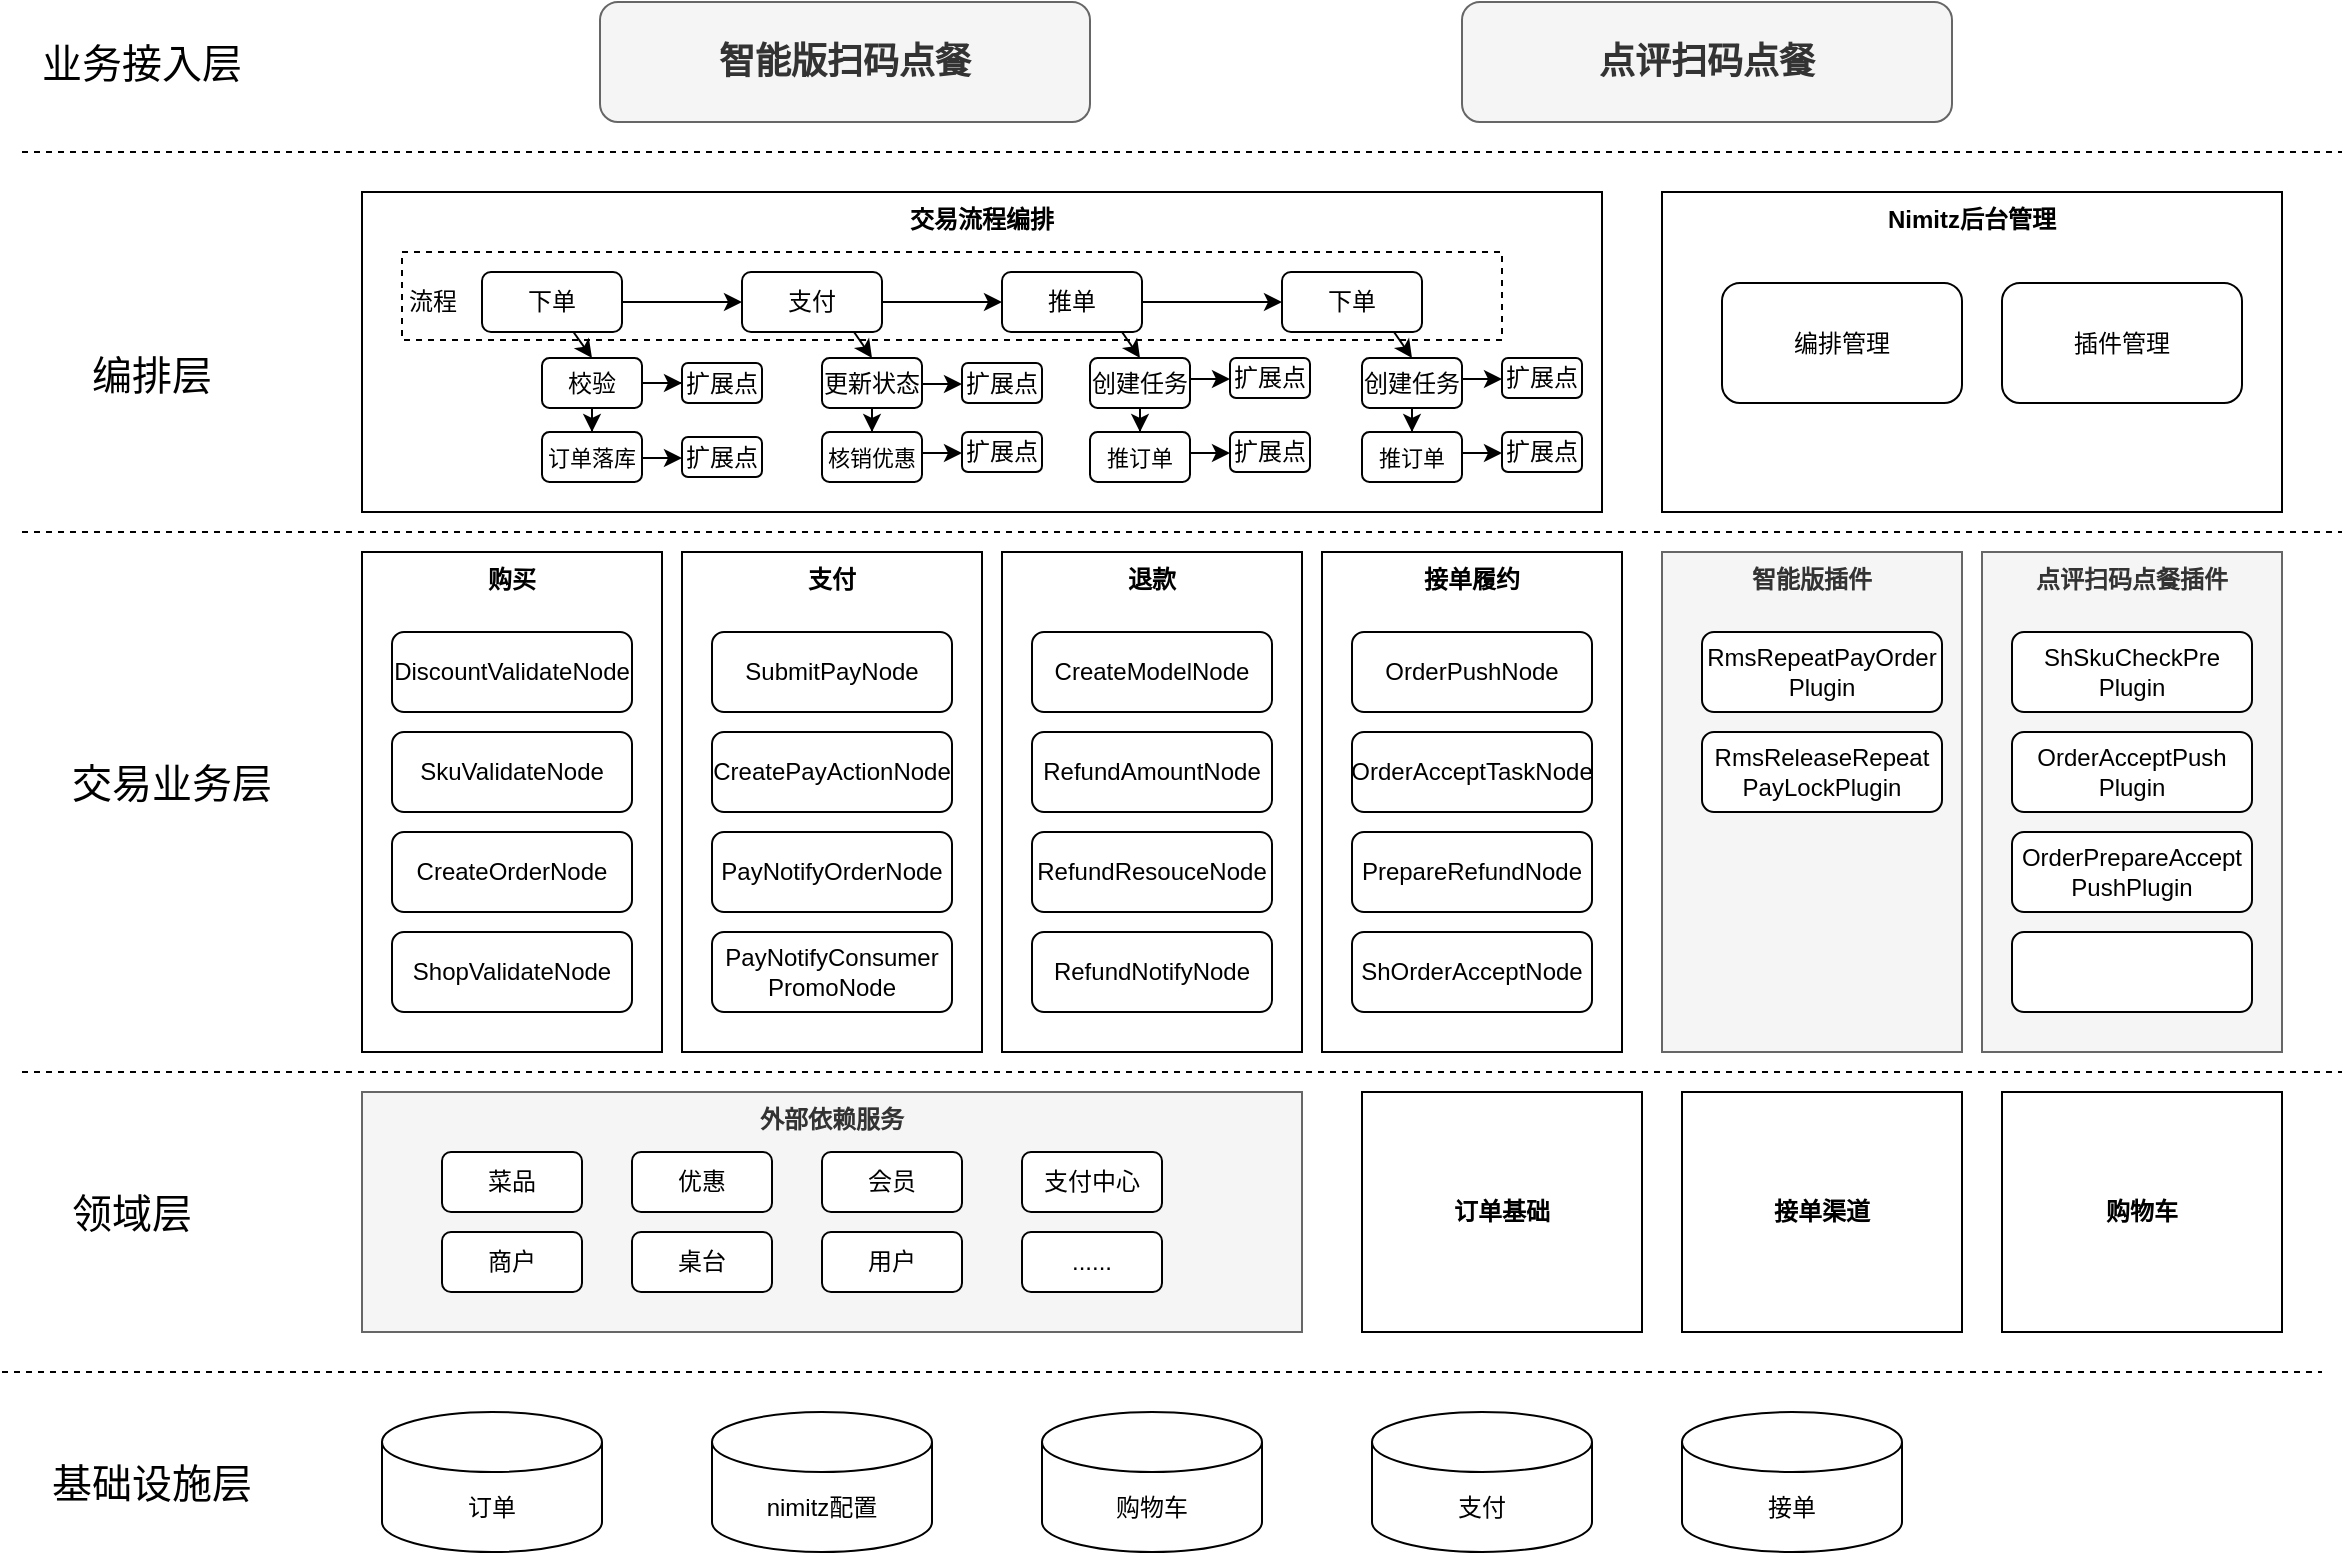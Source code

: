 <mxfile version="21.3.2" type="github">
  <diagram name="第 1 页" id="dyw8CjuS9mqPpPNSeeCG">
    <mxGraphModel dx="2476" dy="1133" grid="1" gridSize="10" guides="1" tooltips="1" connect="1" arrows="1" fold="1" page="1" pageScale="1" pageWidth="827" pageHeight="1169" math="0" shadow="0">
      <root>
        <mxCell id="0" />
        <mxCell id="1" parent="0" />
        <mxCell id="CUVC_leN8POWBYtPtf3m-1" value="交易流程编排" style="rounded=0;whiteSpace=wrap;html=1;verticalAlign=top;fontStyle=1" vertex="1" parent="1">
          <mxGeometry x="30" y="120" width="620" height="160" as="geometry" />
        </mxCell>
        <mxCell id="CUVC_leN8POWBYtPtf3m-43" value="" style="rounded=0;whiteSpace=wrap;html=1;dashed=1;" vertex="1" parent="1">
          <mxGeometry x="50" y="150" width="550" height="44" as="geometry" />
        </mxCell>
        <mxCell id="CUVC_leN8POWBYtPtf3m-2" value="Nimitz后台管理" style="rounded=0;whiteSpace=wrap;html=1;verticalAlign=top;fontStyle=1" vertex="1" parent="1">
          <mxGeometry x="680" y="120" width="310" height="160" as="geometry" />
        </mxCell>
        <mxCell id="CUVC_leN8POWBYtPtf3m-7" style="edgeStyle=orthogonalEdgeStyle;rounded=0;orthogonalLoop=1;jettySize=auto;html=1;entryX=0;entryY=0.5;entryDx=0;entryDy=0;" edge="1" parent="1" source="CUVC_leN8POWBYtPtf3m-3" target="CUVC_leN8POWBYtPtf3m-4">
          <mxGeometry relative="1" as="geometry" />
        </mxCell>
        <mxCell id="CUVC_leN8POWBYtPtf3m-12" style="rounded=0;orthogonalLoop=1;jettySize=auto;html=1;entryX=0.5;entryY=0;entryDx=0;entryDy=0;" edge="1" parent="1" source="CUVC_leN8POWBYtPtf3m-3" target="CUVC_leN8POWBYtPtf3m-10">
          <mxGeometry relative="1" as="geometry" />
        </mxCell>
        <mxCell id="CUVC_leN8POWBYtPtf3m-3" value="下单" style="rounded=1;whiteSpace=wrap;html=1;" vertex="1" parent="1">
          <mxGeometry x="90" y="160" width="70" height="30" as="geometry" />
        </mxCell>
        <mxCell id="CUVC_leN8POWBYtPtf3m-8" style="edgeStyle=orthogonalEdgeStyle;rounded=0;orthogonalLoop=1;jettySize=auto;html=1;entryX=0;entryY=0.5;entryDx=0;entryDy=0;" edge="1" parent="1" source="CUVC_leN8POWBYtPtf3m-4" target="CUVC_leN8POWBYtPtf3m-5">
          <mxGeometry relative="1" as="geometry" />
        </mxCell>
        <mxCell id="CUVC_leN8POWBYtPtf3m-4" value="支付" style="rounded=1;whiteSpace=wrap;html=1;" vertex="1" parent="1">
          <mxGeometry x="220" y="160" width="70" height="30" as="geometry" />
        </mxCell>
        <mxCell id="CUVC_leN8POWBYtPtf3m-9" style="edgeStyle=orthogonalEdgeStyle;rounded=0;orthogonalLoop=1;jettySize=auto;html=1;entryX=0;entryY=0.5;entryDx=0;entryDy=0;" edge="1" parent="1" source="CUVC_leN8POWBYtPtf3m-5" target="CUVC_leN8POWBYtPtf3m-6">
          <mxGeometry relative="1" as="geometry" />
        </mxCell>
        <mxCell id="CUVC_leN8POWBYtPtf3m-5" value="推单" style="rounded=1;whiteSpace=wrap;html=1;" vertex="1" parent="1">
          <mxGeometry x="350" y="160" width="70" height="30" as="geometry" />
        </mxCell>
        <mxCell id="CUVC_leN8POWBYtPtf3m-6" value="下单" style="rounded=1;whiteSpace=wrap;html=1;" vertex="1" parent="1">
          <mxGeometry x="490" y="160" width="70" height="30" as="geometry" />
        </mxCell>
        <mxCell id="CUVC_leN8POWBYtPtf3m-13" style="edgeStyle=orthogonalEdgeStyle;rounded=0;orthogonalLoop=1;jettySize=auto;html=1;entryX=0.5;entryY=0;entryDx=0;entryDy=0;" edge="1" parent="1" source="CUVC_leN8POWBYtPtf3m-10" target="CUVC_leN8POWBYtPtf3m-11">
          <mxGeometry relative="1" as="geometry" />
        </mxCell>
        <mxCell id="CUVC_leN8POWBYtPtf3m-24" style="edgeStyle=orthogonalEdgeStyle;rounded=0;orthogonalLoop=1;jettySize=auto;html=1;" edge="1" parent="1" source="CUVC_leN8POWBYtPtf3m-10" target="CUVC_leN8POWBYtPtf3m-23">
          <mxGeometry relative="1" as="geometry" />
        </mxCell>
        <mxCell id="CUVC_leN8POWBYtPtf3m-10" value="校验" style="rounded=1;whiteSpace=wrap;html=1;" vertex="1" parent="1">
          <mxGeometry x="120" y="203" width="50" height="25" as="geometry" />
        </mxCell>
        <mxCell id="CUVC_leN8POWBYtPtf3m-11" value="&lt;font style=&quot;font-size: 11px;&quot;&gt;订单落库&lt;/font&gt;" style="rounded=1;whiteSpace=wrap;html=1;" vertex="1" parent="1">
          <mxGeometry x="120" y="240" width="50" height="25" as="geometry" />
        </mxCell>
        <mxCell id="CUVC_leN8POWBYtPtf3m-14" style="rounded=0;orthogonalLoop=1;jettySize=auto;html=1;entryX=0.5;entryY=0;entryDx=0;entryDy=0;" edge="1" parent="1" target="CUVC_leN8POWBYtPtf3m-16">
          <mxGeometry relative="1" as="geometry">
            <mxPoint x="276" y="190" as="sourcePoint" />
          </mxGeometry>
        </mxCell>
        <mxCell id="CUVC_leN8POWBYtPtf3m-15" style="edgeStyle=orthogonalEdgeStyle;rounded=0;orthogonalLoop=1;jettySize=auto;html=1;entryX=0.5;entryY=0;entryDx=0;entryDy=0;" edge="1" parent="1" source="CUVC_leN8POWBYtPtf3m-16" target="CUVC_leN8POWBYtPtf3m-17">
          <mxGeometry relative="1" as="geometry" />
        </mxCell>
        <mxCell id="CUVC_leN8POWBYtPtf3m-16" value="更新状态" style="rounded=1;whiteSpace=wrap;html=1;" vertex="1" parent="1">
          <mxGeometry x="260" y="203" width="50" height="25" as="geometry" />
        </mxCell>
        <mxCell id="CUVC_leN8POWBYtPtf3m-17" value="&lt;font style=&quot;font-size: 11px;&quot;&gt;核销优惠&lt;/font&gt;" style="rounded=1;whiteSpace=wrap;html=1;" vertex="1" parent="1">
          <mxGeometry x="260" y="240" width="50" height="25" as="geometry" />
        </mxCell>
        <mxCell id="CUVC_leN8POWBYtPtf3m-18" style="rounded=0;orthogonalLoop=1;jettySize=auto;html=1;entryX=0.5;entryY=0;entryDx=0;entryDy=0;" edge="1" parent="1" target="CUVC_leN8POWBYtPtf3m-20">
          <mxGeometry relative="1" as="geometry">
            <mxPoint x="410" y="190" as="sourcePoint" />
          </mxGeometry>
        </mxCell>
        <mxCell id="CUVC_leN8POWBYtPtf3m-19" style="edgeStyle=orthogonalEdgeStyle;rounded=0;orthogonalLoop=1;jettySize=auto;html=1;entryX=0.5;entryY=0;entryDx=0;entryDy=0;" edge="1" parent="1" source="CUVC_leN8POWBYtPtf3m-20" target="CUVC_leN8POWBYtPtf3m-21">
          <mxGeometry relative="1" as="geometry" />
        </mxCell>
        <mxCell id="CUVC_leN8POWBYtPtf3m-20" value="创建任务" style="rounded=1;whiteSpace=wrap;html=1;" vertex="1" parent="1">
          <mxGeometry x="394" y="203" width="50" height="25" as="geometry" />
        </mxCell>
        <mxCell id="CUVC_leN8POWBYtPtf3m-21" value="&lt;font style=&quot;font-size: 11px;&quot;&gt;推订单&lt;/font&gt;" style="rounded=1;whiteSpace=wrap;html=1;" vertex="1" parent="1">
          <mxGeometry x="394" y="240" width="50" height="25" as="geometry" />
        </mxCell>
        <mxCell id="CUVC_leN8POWBYtPtf3m-23" value="扩展点" style="rounded=1;whiteSpace=wrap;html=1;" vertex="1" parent="1">
          <mxGeometry x="190" y="205.5" width="40" height="20" as="geometry" />
        </mxCell>
        <mxCell id="CUVC_leN8POWBYtPtf3m-25" style="edgeStyle=orthogonalEdgeStyle;rounded=0;orthogonalLoop=1;jettySize=auto;html=1;entryX=0;entryY=0.5;entryDx=0;entryDy=0;" edge="1" parent="1" target="CUVC_leN8POWBYtPtf3m-26">
          <mxGeometry relative="1" as="geometry">
            <mxPoint x="170" y="253" as="sourcePoint" />
            <mxPoint x="180" y="250" as="targetPoint" />
          </mxGeometry>
        </mxCell>
        <mxCell id="CUVC_leN8POWBYtPtf3m-26" value="扩展点" style="rounded=1;whiteSpace=wrap;html=1;" vertex="1" parent="1">
          <mxGeometry x="190" y="242.5" width="40" height="20" as="geometry" />
        </mxCell>
        <mxCell id="CUVC_leN8POWBYtPtf3m-27" style="edgeStyle=orthogonalEdgeStyle;rounded=0;orthogonalLoop=1;jettySize=auto;html=1;entryX=0;entryY=0.5;entryDx=0;entryDy=0;" edge="1" parent="1" target="CUVC_leN8POWBYtPtf3m-28">
          <mxGeometry relative="1" as="geometry">
            <mxPoint x="310" y="250.5" as="sourcePoint" />
          </mxGeometry>
        </mxCell>
        <mxCell id="CUVC_leN8POWBYtPtf3m-28" value="扩展点" style="rounded=1;whiteSpace=wrap;html=1;" vertex="1" parent="1">
          <mxGeometry x="330" y="240" width="40" height="20" as="geometry" />
        </mxCell>
        <mxCell id="CUVC_leN8POWBYtPtf3m-29" style="edgeStyle=orthogonalEdgeStyle;rounded=0;orthogonalLoop=1;jettySize=auto;html=1;entryX=0;entryY=0.5;entryDx=0;entryDy=0;" edge="1" parent="1" target="CUVC_leN8POWBYtPtf3m-30">
          <mxGeometry relative="1" as="geometry">
            <mxPoint x="310" y="216" as="sourcePoint" />
          </mxGeometry>
        </mxCell>
        <mxCell id="CUVC_leN8POWBYtPtf3m-30" value="扩展点" style="rounded=1;whiteSpace=wrap;html=1;" vertex="1" parent="1">
          <mxGeometry x="330" y="205.5" width="40" height="20" as="geometry" />
        </mxCell>
        <mxCell id="CUVC_leN8POWBYtPtf3m-31" style="edgeStyle=orthogonalEdgeStyle;rounded=0;orthogonalLoop=1;jettySize=auto;html=1;entryX=0;entryY=0.5;entryDx=0;entryDy=0;" edge="1" parent="1" target="CUVC_leN8POWBYtPtf3m-32">
          <mxGeometry relative="1" as="geometry">
            <mxPoint x="444" y="250.5" as="sourcePoint" />
          </mxGeometry>
        </mxCell>
        <mxCell id="CUVC_leN8POWBYtPtf3m-32" value="扩展点" style="rounded=1;whiteSpace=wrap;html=1;" vertex="1" parent="1">
          <mxGeometry x="464" y="240" width="40" height="20" as="geometry" />
        </mxCell>
        <mxCell id="CUVC_leN8POWBYtPtf3m-33" style="edgeStyle=orthogonalEdgeStyle;rounded=0;orthogonalLoop=1;jettySize=auto;html=1;entryX=0;entryY=0.5;entryDx=0;entryDy=0;" edge="1" parent="1" target="CUVC_leN8POWBYtPtf3m-34">
          <mxGeometry relative="1" as="geometry">
            <mxPoint x="444" y="213.5" as="sourcePoint" />
          </mxGeometry>
        </mxCell>
        <mxCell id="CUVC_leN8POWBYtPtf3m-34" value="扩展点" style="rounded=1;whiteSpace=wrap;html=1;" vertex="1" parent="1">
          <mxGeometry x="464" y="203" width="40" height="20" as="geometry" />
        </mxCell>
        <mxCell id="CUVC_leN8POWBYtPtf3m-35" style="rounded=0;orthogonalLoop=1;jettySize=auto;html=1;entryX=0.5;entryY=0;entryDx=0;entryDy=0;" edge="1" parent="1" target="CUVC_leN8POWBYtPtf3m-37">
          <mxGeometry relative="1" as="geometry">
            <mxPoint x="546" y="190" as="sourcePoint" />
          </mxGeometry>
        </mxCell>
        <mxCell id="CUVC_leN8POWBYtPtf3m-36" style="edgeStyle=orthogonalEdgeStyle;rounded=0;orthogonalLoop=1;jettySize=auto;html=1;entryX=0.5;entryY=0;entryDx=0;entryDy=0;" edge="1" parent="1" source="CUVC_leN8POWBYtPtf3m-37" target="CUVC_leN8POWBYtPtf3m-38">
          <mxGeometry relative="1" as="geometry" />
        </mxCell>
        <mxCell id="CUVC_leN8POWBYtPtf3m-37" value="创建任务" style="rounded=1;whiteSpace=wrap;html=1;" vertex="1" parent="1">
          <mxGeometry x="530" y="203" width="50" height="25" as="geometry" />
        </mxCell>
        <mxCell id="CUVC_leN8POWBYtPtf3m-38" value="&lt;font style=&quot;font-size: 11px;&quot;&gt;推订单&lt;/font&gt;" style="rounded=1;whiteSpace=wrap;html=1;" vertex="1" parent="1">
          <mxGeometry x="530" y="240" width="50" height="25" as="geometry" />
        </mxCell>
        <mxCell id="CUVC_leN8POWBYtPtf3m-39" style="edgeStyle=orthogonalEdgeStyle;rounded=0;orthogonalLoop=1;jettySize=auto;html=1;entryX=0;entryY=0.5;entryDx=0;entryDy=0;" edge="1" parent="1" target="CUVC_leN8POWBYtPtf3m-40">
          <mxGeometry relative="1" as="geometry">
            <mxPoint x="580" y="250.5" as="sourcePoint" />
          </mxGeometry>
        </mxCell>
        <mxCell id="CUVC_leN8POWBYtPtf3m-40" value="扩展点" style="rounded=1;whiteSpace=wrap;html=1;" vertex="1" parent="1">
          <mxGeometry x="600" y="240" width="40" height="20" as="geometry" />
        </mxCell>
        <mxCell id="CUVC_leN8POWBYtPtf3m-41" style="edgeStyle=orthogonalEdgeStyle;rounded=0;orthogonalLoop=1;jettySize=auto;html=1;entryX=0;entryY=0.5;entryDx=0;entryDy=0;" edge="1" parent="1" target="CUVC_leN8POWBYtPtf3m-42">
          <mxGeometry relative="1" as="geometry">
            <mxPoint x="580" y="213.5" as="sourcePoint" />
          </mxGeometry>
        </mxCell>
        <mxCell id="CUVC_leN8POWBYtPtf3m-42" value="扩展点" style="rounded=1;whiteSpace=wrap;html=1;" vertex="1" parent="1">
          <mxGeometry x="600" y="203" width="40" height="20" as="geometry" />
        </mxCell>
        <mxCell id="CUVC_leN8POWBYtPtf3m-44" value="流程" style="text;html=1;align=center;verticalAlign=middle;resizable=0;points=[];autosize=1;strokeColor=none;fillColor=none;" vertex="1" parent="1">
          <mxGeometry x="40" y="160" width="50" height="30" as="geometry" />
        </mxCell>
        <mxCell id="CUVC_leN8POWBYtPtf3m-46" value="编排管理" style="rounded=1;whiteSpace=wrap;html=1;" vertex="1" parent="1">
          <mxGeometry x="710" y="165.5" width="120" height="60" as="geometry" />
        </mxCell>
        <mxCell id="CUVC_leN8POWBYtPtf3m-47" value="插件管理" style="rounded=1;whiteSpace=wrap;html=1;" vertex="1" parent="1">
          <mxGeometry x="850" y="165.5" width="120" height="60" as="geometry" />
        </mxCell>
        <mxCell id="CUVC_leN8POWBYtPtf3m-50" value="购买" style="rounded=0;whiteSpace=wrap;html=1;verticalAlign=top;fontStyle=1" vertex="1" parent="1">
          <mxGeometry x="30" y="300" width="150" height="250" as="geometry" />
        </mxCell>
        <mxCell id="CUVC_leN8POWBYtPtf3m-53" value="支付" style="rounded=0;whiteSpace=wrap;html=1;verticalAlign=top;fontStyle=1" vertex="1" parent="1">
          <mxGeometry x="190" y="300" width="150" height="250" as="geometry" />
        </mxCell>
        <mxCell id="CUVC_leN8POWBYtPtf3m-54" value="退款" style="rounded=0;whiteSpace=wrap;html=1;verticalAlign=top;fontStyle=1" vertex="1" parent="1">
          <mxGeometry x="350" y="300" width="150" height="250" as="geometry" />
        </mxCell>
        <mxCell id="CUVC_leN8POWBYtPtf3m-55" value="接单履约" style="rounded=0;whiteSpace=wrap;html=1;verticalAlign=top;fontStyle=1" vertex="1" parent="1">
          <mxGeometry x="510" y="300" width="150" height="250" as="geometry" />
        </mxCell>
        <mxCell id="CUVC_leN8POWBYtPtf3m-56" value="智能版插件" style="rounded=0;whiteSpace=wrap;html=1;fillColor=#f5f5f5;fontColor=#333333;strokeColor=#666666;verticalAlign=top;fontStyle=1" vertex="1" parent="1">
          <mxGeometry x="680" y="300" width="150" height="250" as="geometry" />
        </mxCell>
        <mxCell id="CUVC_leN8POWBYtPtf3m-57" value="点评扫码点餐插件" style="rounded=0;whiteSpace=wrap;html=1;fillColor=#f5f5f5;fontColor=#333333;strokeColor=#666666;verticalAlign=top;fontStyle=1" vertex="1" parent="1">
          <mxGeometry x="840" y="300" width="150" height="250" as="geometry" />
        </mxCell>
        <mxCell id="CUVC_leN8POWBYtPtf3m-58" value="DiscountValidateNode" style="rounded=1;whiteSpace=wrap;html=1;" vertex="1" parent="1">
          <mxGeometry x="45" y="340" width="120" height="40" as="geometry" />
        </mxCell>
        <mxCell id="CUVC_leN8POWBYtPtf3m-59" value="SkuValidateNode" style="rounded=1;whiteSpace=wrap;html=1;" vertex="1" parent="1">
          <mxGeometry x="45" y="390" width="120" height="40" as="geometry" />
        </mxCell>
        <mxCell id="CUVC_leN8POWBYtPtf3m-60" value="CreateOrderNode" style="rounded=1;whiteSpace=wrap;html=1;" vertex="1" parent="1">
          <mxGeometry x="45" y="440" width="120" height="40" as="geometry" />
        </mxCell>
        <mxCell id="CUVC_leN8POWBYtPtf3m-61" value="ShopValidateNode" style="rounded=1;whiteSpace=wrap;html=1;" vertex="1" parent="1">
          <mxGeometry x="45" y="490" width="120" height="40" as="geometry" />
        </mxCell>
        <mxCell id="CUVC_leN8POWBYtPtf3m-62" value="SubmitPayNode" style="rounded=1;whiteSpace=wrap;html=1;" vertex="1" parent="1">
          <mxGeometry x="205" y="340" width="120" height="40" as="geometry" />
        </mxCell>
        <mxCell id="CUVC_leN8POWBYtPtf3m-63" value="CreatePayActionNode" style="rounded=1;whiteSpace=wrap;html=1;" vertex="1" parent="1">
          <mxGeometry x="205" y="390" width="120" height="40" as="geometry" />
        </mxCell>
        <mxCell id="CUVC_leN8POWBYtPtf3m-64" value="PayNotifyOrderNode" style="rounded=1;whiteSpace=wrap;html=1;" vertex="1" parent="1">
          <mxGeometry x="205" y="440" width="120" height="40" as="geometry" />
        </mxCell>
        <mxCell id="CUVC_leN8POWBYtPtf3m-65" value="PayNotifyConsumer&lt;br&gt;PromoNode" style="rounded=1;whiteSpace=wrap;html=1;" vertex="1" parent="1">
          <mxGeometry x="205" y="490" width="120" height="40" as="geometry" />
        </mxCell>
        <mxCell id="CUVC_leN8POWBYtPtf3m-66" value="CreateModelNode" style="rounded=1;whiteSpace=wrap;html=1;" vertex="1" parent="1">
          <mxGeometry x="365" y="340" width="120" height="40" as="geometry" />
        </mxCell>
        <mxCell id="CUVC_leN8POWBYtPtf3m-67" value="RefundAmountNode" style="rounded=1;whiteSpace=wrap;html=1;" vertex="1" parent="1">
          <mxGeometry x="365" y="390" width="120" height="40" as="geometry" />
        </mxCell>
        <mxCell id="CUVC_leN8POWBYtPtf3m-68" value="RefundResouceNode" style="rounded=1;whiteSpace=wrap;html=1;" vertex="1" parent="1">
          <mxGeometry x="365" y="440" width="120" height="40" as="geometry" />
        </mxCell>
        <mxCell id="CUVC_leN8POWBYtPtf3m-69" value="RefundNotifyNode" style="rounded=1;whiteSpace=wrap;html=1;" vertex="1" parent="1">
          <mxGeometry x="365" y="490" width="120" height="40" as="geometry" />
        </mxCell>
        <mxCell id="CUVC_leN8POWBYtPtf3m-71" value="购物车" style="rounded=0;whiteSpace=wrap;html=1;verticalAlign=middle;fontStyle=1" vertex="1" parent="1">
          <mxGeometry x="850" y="570" width="140" height="120" as="geometry" />
        </mxCell>
        <mxCell id="CUVC_leN8POWBYtPtf3m-72" value="外部依赖服务" style="rounded=0;whiteSpace=wrap;html=1;verticalAlign=top;fontStyle=1;fillColor=#f5f5f5;fontColor=#333333;strokeColor=#666666;" vertex="1" parent="1">
          <mxGeometry x="30" y="570" width="470" height="120" as="geometry" />
        </mxCell>
        <mxCell id="CUVC_leN8POWBYtPtf3m-73" value="菜品" style="rounded=1;whiteSpace=wrap;html=1;" vertex="1" parent="1">
          <mxGeometry x="70" y="600" width="70" height="30" as="geometry" />
        </mxCell>
        <mxCell id="CUVC_leN8POWBYtPtf3m-74" value="优惠" style="rounded=1;whiteSpace=wrap;html=1;" vertex="1" parent="1">
          <mxGeometry x="165" y="600" width="70" height="30" as="geometry" />
        </mxCell>
        <mxCell id="CUVC_leN8POWBYtPtf3m-75" value="会员" style="rounded=1;whiteSpace=wrap;html=1;" vertex="1" parent="1">
          <mxGeometry x="260" y="600" width="70" height="30" as="geometry" />
        </mxCell>
        <mxCell id="CUVC_leN8POWBYtPtf3m-76" value="商户" style="rounded=1;whiteSpace=wrap;html=1;" vertex="1" parent="1">
          <mxGeometry x="70" y="640" width="70" height="30" as="geometry" />
        </mxCell>
        <mxCell id="CUVC_leN8POWBYtPtf3m-77" value="桌台" style="rounded=1;whiteSpace=wrap;html=1;" vertex="1" parent="1">
          <mxGeometry x="165" y="640" width="70" height="30" as="geometry" />
        </mxCell>
        <mxCell id="CUVC_leN8POWBYtPtf3m-78" value="用户" style="rounded=1;whiteSpace=wrap;html=1;" vertex="1" parent="1">
          <mxGeometry x="260" y="640" width="70" height="30" as="geometry" />
        </mxCell>
        <mxCell id="CUVC_leN8POWBYtPtf3m-79" value="订单基础" style="rounded=0;whiteSpace=wrap;html=1;verticalAlign=middle;fontStyle=1" vertex="1" parent="1">
          <mxGeometry x="530" y="570" width="140" height="120" as="geometry" />
        </mxCell>
        <mxCell id="CUVC_leN8POWBYtPtf3m-81" value="接单渠道" style="rounded=0;whiteSpace=wrap;html=1;verticalAlign=middle;fontStyle=1" vertex="1" parent="1">
          <mxGeometry x="690" y="570" width="140" height="120" as="geometry" />
        </mxCell>
        <mxCell id="CUVC_leN8POWBYtPtf3m-82" value="支付中心" style="rounded=1;whiteSpace=wrap;html=1;" vertex="1" parent="1">
          <mxGeometry x="360" y="600" width="70" height="30" as="geometry" />
        </mxCell>
        <mxCell id="CUVC_leN8POWBYtPtf3m-83" value="......" style="rounded=1;whiteSpace=wrap;html=1;" vertex="1" parent="1">
          <mxGeometry x="360" y="640" width="70" height="30" as="geometry" />
        </mxCell>
        <mxCell id="CUVC_leN8POWBYtPtf3m-84" value="OrderPushNode" style="rounded=1;whiteSpace=wrap;html=1;" vertex="1" parent="1">
          <mxGeometry x="525" y="340" width="120" height="40" as="geometry" />
        </mxCell>
        <mxCell id="CUVC_leN8POWBYtPtf3m-85" value="OrderAcceptTaskNode" style="rounded=1;whiteSpace=wrap;html=1;" vertex="1" parent="1">
          <mxGeometry x="525" y="390" width="120" height="40" as="geometry" />
        </mxCell>
        <mxCell id="CUVC_leN8POWBYtPtf3m-86" value="PrepareRefundNode" style="rounded=1;whiteSpace=wrap;html=1;" vertex="1" parent="1">
          <mxGeometry x="525" y="440" width="120" height="40" as="geometry" />
        </mxCell>
        <mxCell id="CUVC_leN8POWBYtPtf3m-87" value="ShOrderAcceptNode" style="rounded=1;whiteSpace=wrap;html=1;" vertex="1" parent="1">
          <mxGeometry x="525" y="490" width="120" height="40" as="geometry" />
        </mxCell>
        <mxCell id="CUVC_leN8POWBYtPtf3m-88" value="RmsRepeatPayOrder&lt;br&gt;Plugin" style="rounded=1;whiteSpace=wrap;html=1;" vertex="1" parent="1">
          <mxGeometry x="700" y="340" width="120" height="40" as="geometry" />
        </mxCell>
        <mxCell id="CUVC_leN8POWBYtPtf3m-89" value="RmsReleaseRepeat&lt;br&gt;PayLockPlugin" style="rounded=1;whiteSpace=wrap;html=1;" vertex="1" parent="1">
          <mxGeometry x="700" y="390" width="120" height="40" as="geometry" />
        </mxCell>
        <mxCell id="CUVC_leN8POWBYtPtf3m-92" value="ShSkuCheckPre&lt;br&gt;Plugin" style="rounded=1;whiteSpace=wrap;html=1;" vertex="1" parent="1">
          <mxGeometry x="855" y="340" width="120" height="40" as="geometry" />
        </mxCell>
        <mxCell id="CUVC_leN8POWBYtPtf3m-93" value="OrderAcceptPush&lt;br&gt;Plugin" style="rounded=1;whiteSpace=wrap;html=1;" vertex="1" parent="1">
          <mxGeometry x="855" y="390" width="120" height="40" as="geometry" />
        </mxCell>
        <mxCell id="CUVC_leN8POWBYtPtf3m-94" value="OrderPrepareAccept&lt;br&gt;PushPlugin" style="rounded=1;whiteSpace=wrap;html=1;" vertex="1" parent="1">
          <mxGeometry x="855" y="440" width="120" height="40" as="geometry" />
        </mxCell>
        <mxCell id="CUVC_leN8POWBYtPtf3m-95" value="" style="rounded=1;whiteSpace=wrap;html=1;" vertex="1" parent="1">
          <mxGeometry x="855" y="490" width="120" height="40" as="geometry" />
        </mxCell>
        <mxCell id="CUVC_leN8POWBYtPtf3m-96" value="&lt;font style=&quot;font-size: 20px;&quot;&gt;编排层&lt;/font&gt;" style="text;html=1;strokeColor=none;fillColor=none;align=center;verticalAlign=middle;whiteSpace=wrap;rounded=0;" vertex="1" parent="1">
          <mxGeometry x="-120" y="195.5" width="90" height="30" as="geometry" />
        </mxCell>
        <mxCell id="CUVC_leN8POWBYtPtf3m-97" value="&lt;span style=&quot;font-size: 20px;&quot;&gt;交易业务层&lt;/span&gt;" style="text;html=1;strokeColor=none;fillColor=none;align=center;verticalAlign=middle;whiteSpace=wrap;rounded=0;" vertex="1" parent="1">
          <mxGeometry x="-120" y="400" width="110" height="30" as="geometry" />
        </mxCell>
        <mxCell id="CUVC_leN8POWBYtPtf3m-98" value="&lt;span style=&quot;font-size: 20px;&quot;&gt;领域层&lt;/span&gt;" style="text;html=1;strokeColor=none;fillColor=none;align=center;verticalAlign=middle;whiteSpace=wrap;rounded=0;" vertex="1" parent="1">
          <mxGeometry x="-140" y="615" width="110" height="30" as="geometry" />
        </mxCell>
        <mxCell id="CUVC_leN8POWBYtPtf3m-100" value="订单" style="shape=cylinder3;whiteSpace=wrap;html=1;boundedLbl=1;backgroundOutline=1;size=15;" vertex="1" parent="1">
          <mxGeometry x="40" y="730" width="110" height="70" as="geometry" />
        </mxCell>
        <mxCell id="CUVC_leN8POWBYtPtf3m-101" value="nimitz配置" style="shape=cylinder3;whiteSpace=wrap;html=1;boundedLbl=1;backgroundOutline=1;size=15;" vertex="1" parent="1">
          <mxGeometry x="205" y="730" width="110" height="70" as="geometry" />
        </mxCell>
        <mxCell id="CUVC_leN8POWBYtPtf3m-102" value="购物车" style="shape=cylinder3;whiteSpace=wrap;html=1;boundedLbl=1;backgroundOutline=1;size=15;" vertex="1" parent="1">
          <mxGeometry x="370" y="730" width="110" height="70" as="geometry" />
        </mxCell>
        <mxCell id="CUVC_leN8POWBYtPtf3m-103" value="支付" style="shape=cylinder3;whiteSpace=wrap;html=1;boundedLbl=1;backgroundOutline=1;size=15;" vertex="1" parent="1">
          <mxGeometry x="535" y="730" width="110" height="70" as="geometry" />
        </mxCell>
        <mxCell id="CUVC_leN8POWBYtPtf3m-104" value="接单" style="shape=cylinder3;whiteSpace=wrap;html=1;boundedLbl=1;backgroundOutline=1;size=15;" vertex="1" parent="1">
          <mxGeometry x="690" y="730" width="110" height="70" as="geometry" />
        </mxCell>
        <mxCell id="CUVC_leN8POWBYtPtf3m-105" value="&lt;span style=&quot;font-size: 20px;&quot;&gt;基础设施层&lt;/span&gt;" style="text;html=1;strokeColor=none;fillColor=none;align=center;verticalAlign=middle;whiteSpace=wrap;rounded=0;" vertex="1" parent="1">
          <mxGeometry x="-130" y="750" width="110" height="30" as="geometry" />
        </mxCell>
        <mxCell id="CUVC_leN8POWBYtPtf3m-106" value="&lt;font style=&quot;font-size: 20px;&quot;&gt;业务接入层&lt;/font&gt;" style="text;html=1;strokeColor=none;fillColor=none;align=center;verticalAlign=middle;whiteSpace=wrap;rounded=0;" vertex="1" parent="1">
          <mxGeometry x="-140" y="40" width="120" height="30" as="geometry" />
        </mxCell>
        <mxCell id="CUVC_leN8POWBYtPtf3m-107" value="智能版扫码点餐" style="rounded=1;whiteSpace=wrap;html=1;fontSize=18;fontStyle=1;fillColor=#f5f5f5;fontColor=#333333;strokeColor=#666666;" vertex="1" parent="1">
          <mxGeometry x="149" y="25" width="245" height="60" as="geometry" />
        </mxCell>
        <mxCell id="CUVC_leN8POWBYtPtf3m-108" value="点评扫码点餐" style="rounded=1;whiteSpace=wrap;html=1;fontSize=18;fontStyle=1;fillColor=#f5f5f5;fontColor=#333333;strokeColor=#666666;" vertex="1" parent="1">
          <mxGeometry x="580" y="25" width="245" height="60" as="geometry" />
        </mxCell>
        <mxCell id="CUVC_leN8POWBYtPtf3m-109" value="" style="endArrow=none;dashed=1;html=1;rounded=0;" edge="1" parent="1">
          <mxGeometry width="50" height="50" relative="1" as="geometry">
            <mxPoint x="-140" y="100" as="sourcePoint" />
            <mxPoint x="1020" y="100" as="targetPoint" />
          </mxGeometry>
        </mxCell>
        <mxCell id="CUVC_leN8POWBYtPtf3m-110" value="" style="endArrow=none;dashed=1;html=1;rounded=0;" edge="1" parent="1">
          <mxGeometry width="50" height="50" relative="1" as="geometry">
            <mxPoint x="-140" y="290.0" as="sourcePoint" />
            <mxPoint x="1020" y="290.0" as="targetPoint" />
          </mxGeometry>
        </mxCell>
        <mxCell id="CUVC_leN8POWBYtPtf3m-111" value="" style="endArrow=none;dashed=1;html=1;rounded=0;" edge="1" parent="1">
          <mxGeometry width="50" height="50" relative="1" as="geometry">
            <mxPoint x="-140" y="560" as="sourcePoint" />
            <mxPoint x="1020" y="560" as="targetPoint" />
          </mxGeometry>
        </mxCell>
        <mxCell id="CUVC_leN8POWBYtPtf3m-112" value="" style="endArrow=none;dashed=1;html=1;rounded=0;" edge="1" parent="1">
          <mxGeometry width="50" height="50" relative="1" as="geometry">
            <mxPoint x="-150" y="710" as="sourcePoint" />
            <mxPoint x="1010" y="710" as="targetPoint" />
          </mxGeometry>
        </mxCell>
      </root>
    </mxGraphModel>
  </diagram>
</mxfile>
